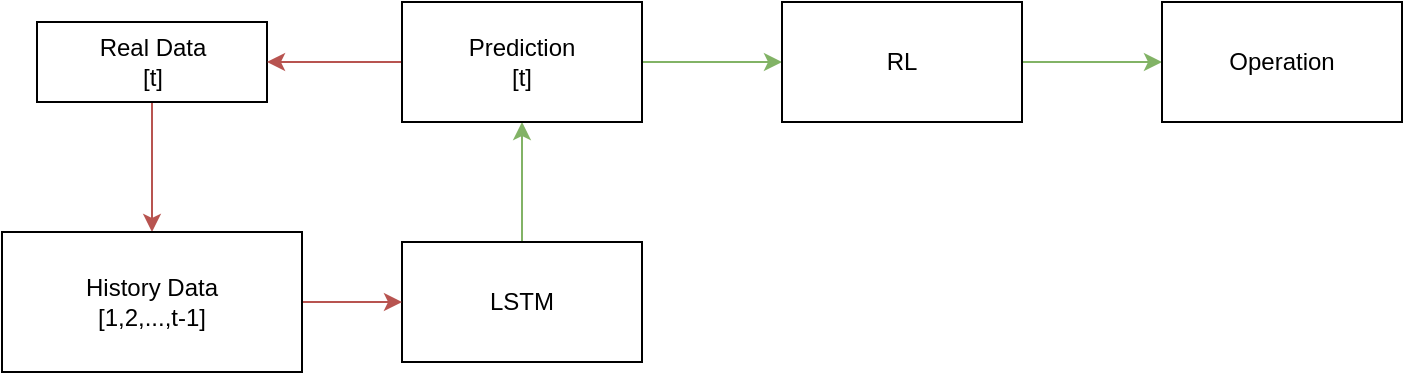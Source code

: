 <mxfile version="14.6.13" type="device"><diagram id="sqXu6_pL-2JIRZSTOmNl" name="第 1 页"><mxGraphModel dx="1088" dy="920" grid="1" gridSize="10" guides="1" tooltips="1" connect="1" arrows="1" fold="1" page="1" pageScale="1" pageWidth="1169" pageHeight="827" math="0" shadow="0"><root><mxCell id="0"/><mxCell id="1" parent="0"/><mxCell id="61j6tqcQjSxrsQK73tQ8-8" style="edgeStyle=orthogonalEdgeStyle;rounded=0;orthogonalLoop=1;jettySize=auto;html=1;entryX=0.5;entryY=0;entryDx=0;entryDy=0;fillColor=#f8cecc;strokeColor=#b85450;" edge="1" parent="1" source="61j6tqcQjSxrsQK73tQ8-1" target="61j6tqcQjSxrsQK73tQ8-5"><mxGeometry relative="1" as="geometry"/></mxCell><mxCell id="61j6tqcQjSxrsQK73tQ8-1" value="Real Data&lt;br&gt;[t]" style="rounded=0;whiteSpace=wrap;html=1;" vertex="1" parent="1"><mxGeometry x="337.5" y="200" width="115" height="40" as="geometry"/></mxCell><mxCell id="61j6tqcQjSxrsQK73tQ8-10" style="edgeStyle=orthogonalEdgeStyle;rounded=0;orthogonalLoop=1;jettySize=auto;html=1;entryX=0.5;entryY=1;entryDx=0;entryDy=0;fillColor=#d5e8d4;strokeColor=#82b366;" edge="1" parent="1" source="61j6tqcQjSxrsQK73tQ8-4" target="61j6tqcQjSxrsQK73tQ8-9"><mxGeometry relative="1" as="geometry"/></mxCell><mxCell id="61j6tqcQjSxrsQK73tQ8-4" value="LSTM" style="rounded=0;whiteSpace=wrap;html=1;" vertex="1" parent="1"><mxGeometry x="520" y="310" width="120" height="60" as="geometry"/></mxCell><mxCell id="61j6tqcQjSxrsQK73tQ8-6" style="edgeStyle=orthogonalEdgeStyle;rounded=0;orthogonalLoop=1;jettySize=auto;html=1;entryX=0;entryY=0.5;entryDx=0;entryDy=0;fillColor=#f8cecc;strokeColor=#b85450;" edge="1" parent="1" source="61j6tqcQjSxrsQK73tQ8-5" target="61j6tqcQjSxrsQK73tQ8-4"><mxGeometry relative="1" as="geometry"/></mxCell><mxCell id="61j6tqcQjSxrsQK73tQ8-5" value="History Data&lt;br&gt;[1,2,...,t-1]" style="whiteSpace=wrap;html=1;" vertex="1" parent="1"><mxGeometry x="320" y="305" width="150" height="70" as="geometry"/></mxCell><mxCell id="61j6tqcQjSxrsQK73tQ8-11" style="edgeStyle=orthogonalEdgeStyle;rounded=0;orthogonalLoop=1;jettySize=auto;html=1;entryX=1;entryY=0.5;entryDx=0;entryDy=0;fillColor=#f8cecc;strokeColor=#b85450;" edge="1" parent="1" source="61j6tqcQjSxrsQK73tQ8-9" target="61j6tqcQjSxrsQK73tQ8-1"><mxGeometry relative="1" as="geometry"/></mxCell><mxCell id="61j6tqcQjSxrsQK73tQ8-13" style="edgeStyle=orthogonalEdgeStyle;rounded=0;orthogonalLoop=1;jettySize=auto;html=1;entryX=0;entryY=0.5;entryDx=0;entryDy=0;fillColor=#d5e8d4;strokeColor=#82b366;" edge="1" parent="1" source="61j6tqcQjSxrsQK73tQ8-9" target="61j6tqcQjSxrsQK73tQ8-12"><mxGeometry relative="1" as="geometry"/></mxCell><mxCell id="61j6tqcQjSxrsQK73tQ8-9" value="Prediction&lt;br&gt;[t]" style="whiteSpace=wrap;html=1;" vertex="1" parent="1"><mxGeometry x="520" y="190" width="120" height="60" as="geometry"/></mxCell><mxCell id="61j6tqcQjSxrsQK73tQ8-14" style="edgeStyle=orthogonalEdgeStyle;rounded=0;orthogonalLoop=1;jettySize=auto;html=1;fillColor=#d5e8d4;strokeColor=#82b366;" edge="1" parent="1" source="61j6tqcQjSxrsQK73tQ8-12"><mxGeometry relative="1" as="geometry"><mxPoint x="900" y="220" as="targetPoint"/></mxGeometry></mxCell><mxCell id="61j6tqcQjSxrsQK73tQ8-12" value="RL" style="rounded=0;whiteSpace=wrap;html=1;" vertex="1" parent="1"><mxGeometry x="710" y="190" width="120" height="60" as="geometry"/></mxCell><mxCell id="61j6tqcQjSxrsQK73tQ8-15" value="Operation" style="whiteSpace=wrap;html=1;" vertex="1" parent="1"><mxGeometry x="900" y="190" width="120" height="60" as="geometry"/></mxCell></root></mxGraphModel></diagram></mxfile>